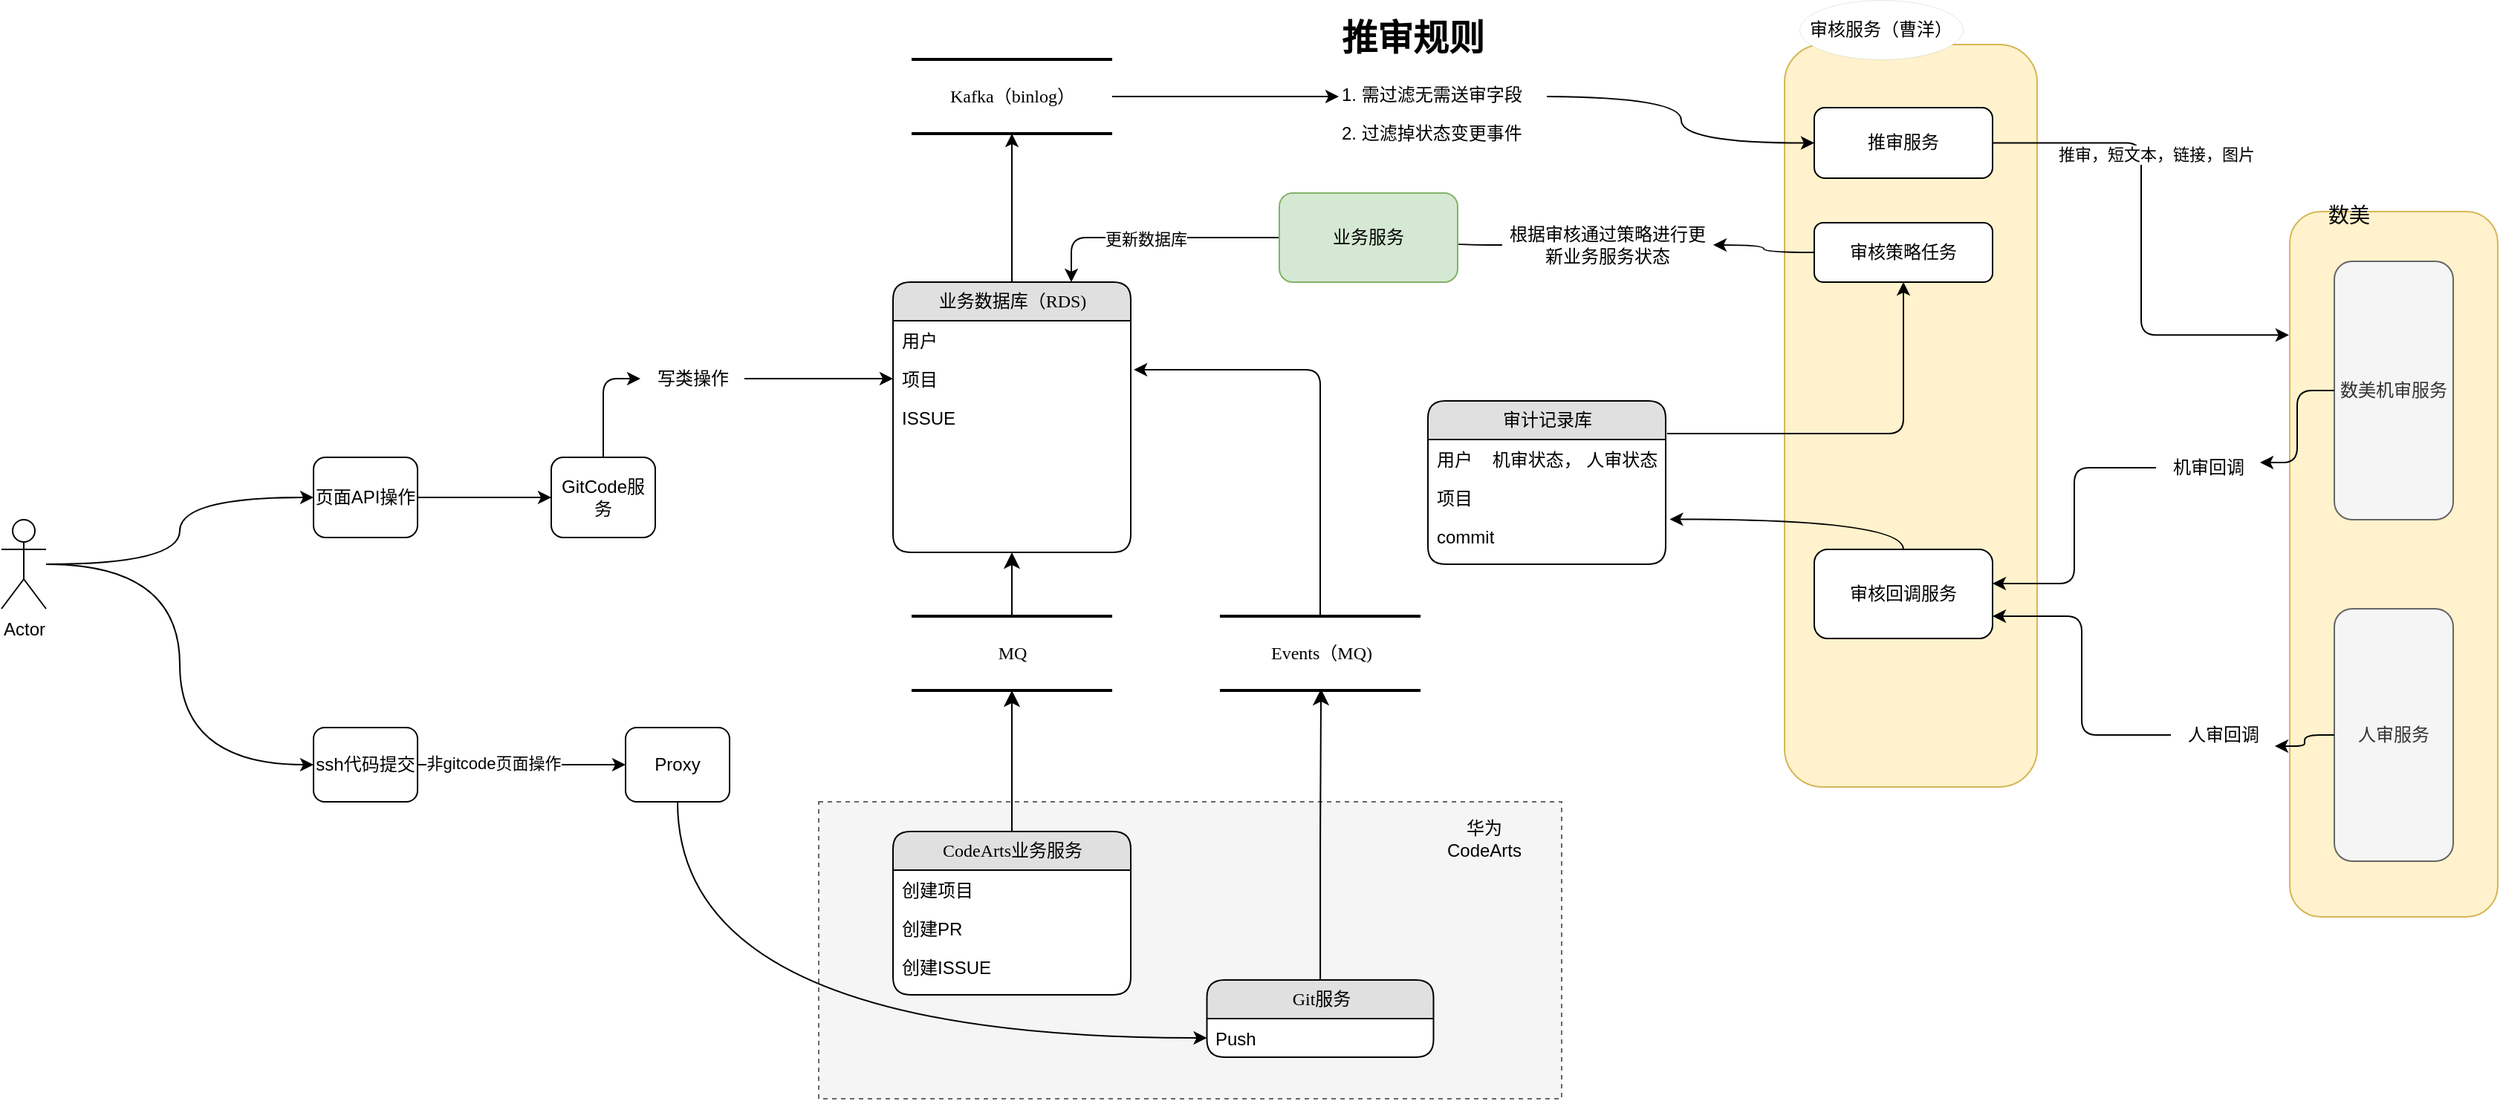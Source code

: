 <mxfile version="24.7.7">
  <diagram name="Page-1" id="5d7acffa-a066-3a61-03fe-96351882024d">
    <mxGraphModel dx="3540" dy="1416" grid="1" gridSize="10" guides="1" tooltips="1" connect="1" arrows="1" fold="1" page="1" pageScale="1" pageWidth="1100" pageHeight="850" background="#ffffff" math="0" shadow="0">
      <root>
        <mxCell id="0" />
        <mxCell id="1" parent="0" />
        <mxCell id="vtATLOSWXIryipIcziMr-9" value="" style="rounded=1;whiteSpace=wrap;html=1;fillColor=#fff2cc;strokeColor=#d6b656;" vertex="1" parent="1">
          <mxGeometry x="1010" y="40" width="170" height="500" as="geometry" />
        </mxCell>
        <mxCell id="imnt6nDGJXxiNWujyOB6-51" value="" style="rounded=0;whiteSpace=wrap;html=1;fillColor=#f5f5f5;fontColor=#333333;strokeColor=#666666;dashed=1;" parent="1" vertex="1">
          <mxGeometry x="360" y="550" width="500" height="200" as="geometry" />
        </mxCell>
        <mxCell id="imnt6nDGJXxiNWujyOB6-49" value="" style="rounded=1;whiteSpace=wrap;html=1;fillColor=#fff2cc;strokeColor=#d6b656;" parent="1" vertex="1">
          <mxGeometry x="1350" y="152.5" width="140" height="475" as="geometry" />
        </mxCell>
        <mxCell id="2debaab0fafb2da2-10" value="MQ" style="html=1;rounded=0;shadow=0;comic=0;labelBackgroundColor=none;strokeWidth=2;fontFamily=Verdana;fontSize=12;align=center;shape=mxgraph.ios7ui.horLines;" parent="1" vertex="1">
          <mxGeometry x="422.5" y="425" width="135" height="50" as="geometry" />
        </mxCell>
        <mxCell id="imnt6nDGJXxiNWujyOB6-6" style="edgeStyle=orthogonalEdgeStyle;rounded=0;orthogonalLoop=1;jettySize=auto;html=1;" parent="1" source="21ea969265ad0168-14" edge="1" target="imnt6nDGJXxiNWujyOB6-7">
          <mxGeometry relative="1" as="geometry">
            <mxPoint x="490" y="200" as="targetPoint" />
          </mxGeometry>
        </mxCell>
        <mxCell id="21ea969265ad0168-14" value="业务数据库（RDS)" style="swimlane;html=1;fontStyle=0;childLayout=stackLayout;horizontal=1;startSize=26;fillColor=#e0e0e0;horizontalStack=0;resizeParent=1;resizeLast=0;collapsible=1;marginBottom=0;swimlaneFillColor=#ffffff;align=center;rounded=1;shadow=0;comic=0;labelBackgroundColor=none;strokeWidth=1;fontFamily=Verdana;fontSize=12" parent="1" vertex="1">
          <mxGeometry x="410" y="200" width="160" height="182" as="geometry" />
        </mxCell>
        <mxCell id="21ea969265ad0168-15" value="用户" style="text;html=1;strokeColor=none;fillColor=none;spacingLeft=4;spacingRight=4;whiteSpace=wrap;overflow=hidden;rotatable=0;points=[[0,0.5],[1,0.5]];portConstraint=eastwest;" parent="21ea969265ad0168-14" vertex="1">
          <mxGeometry y="26" width="160" height="26" as="geometry" />
        </mxCell>
        <mxCell id="21ea969265ad0168-16" value="项目" style="text;html=1;strokeColor=none;fillColor=none;spacingLeft=4;spacingRight=4;whiteSpace=wrap;overflow=hidden;rotatable=0;points=[[0,0.5],[1,0.5]];portConstraint=eastwest;" parent="21ea969265ad0168-14" vertex="1">
          <mxGeometry y="52" width="160" height="26" as="geometry" />
        </mxCell>
        <mxCell id="21ea969265ad0168-17" value="ISSUE" style="text;html=1;strokeColor=none;fillColor=none;spacingLeft=4;spacingRight=4;whiteSpace=wrap;overflow=hidden;rotatable=0;points=[[0,0.5],[1,0.5]];portConstraint=eastwest;" parent="21ea969265ad0168-14" vertex="1">
          <mxGeometry y="78" width="160" height="26" as="geometry" />
        </mxCell>
        <mxCell id="vtATLOSWXIryipIcziMr-21" style="text;html=1;strokeColor=none;fillColor=none;spacingLeft=4;spacingRight=4;whiteSpace=wrap;overflow=hidden;rotatable=0;points=[[0,0.5],[1,0.5]];portConstraint=eastwest;" vertex="1" parent="21ea969265ad0168-14">
          <mxGeometry y="104" width="160" height="26" as="geometry" />
        </mxCell>
        <mxCell id="vtATLOSWXIryipIcziMr-22" style="text;html=1;strokeColor=none;fillColor=none;spacingLeft=4;spacingRight=4;whiteSpace=wrap;overflow=hidden;rotatable=0;points=[[0,0.5],[1,0.5]];portConstraint=eastwest;" vertex="1" parent="21ea969265ad0168-14">
          <mxGeometry y="130" width="160" height="26" as="geometry" />
        </mxCell>
        <mxCell id="vtATLOSWXIryipIcziMr-23" style="text;html=1;strokeColor=none;fillColor=none;spacingLeft=4;spacingRight=4;whiteSpace=wrap;overflow=hidden;rotatable=0;points=[[0,0.5],[1,0.5]];portConstraint=eastwest;" vertex="1" parent="21ea969265ad0168-14">
          <mxGeometry y="156" width="160" height="26" as="geometry" />
        </mxCell>
        <mxCell id="21ea969265ad0168-18" value="CodeArts业务服务" style="swimlane;html=1;fontStyle=0;childLayout=stackLayout;horizontal=1;startSize=26;fillColor=#e0e0e0;horizontalStack=0;resizeParent=1;resizeLast=0;collapsible=1;marginBottom=0;swimlaneFillColor=#ffffff;align=center;rounded=1;shadow=0;comic=0;labelBackgroundColor=none;strokeWidth=1;fontFamily=Verdana;fontSize=12" parent="1" vertex="1">
          <mxGeometry x="410" y="570" width="160" height="110" as="geometry" />
        </mxCell>
        <mxCell id="21ea969265ad0168-20" value="创建项目" style="text;html=1;strokeColor=none;fillColor=none;spacingLeft=4;spacingRight=4;whiteSpace=wrap;overflow=hidden;rotatable=0;points=[[0,0.5],[1,0.5]];portConstraint=eastwest;" parent="21ea969265ad0168-18" vertex="1">
          <mxGeometry y="26" width="160" height="26" as="geometry" />
        </mxCell>
        <mxCell id="21ea969265ad0168-51" value="创建PR" style="text;html=1;strokeColor=none;fillColor=none;spacingLeft=4;spacingRight=4;whiteSpace=wrap;overflow=hidden;rotatable=0;points=[[0,0.5],[1,0.5]];portConstraint=eastwest;" parent="21ea969265ad0168-18" vertex="1">
          <mxGeometry y="52" width="160" height="26" as="geometry" />
        </mxCell>
        <mxCell id="21ea969265ad0168-21" value="创建ISSUE" style="text;html=1;strokeColor=none;fillColor=none;spacingLeft=4;spacingRight=4;whiteSpace=wrap;overflow=hidden;rotatable=0;points=[[0,0.5],[1,0.5]];portConstraint=eastwest;" parent="21ea969265ad0168-18" vertex="1">
          <mxGeometry y="78" width="160" height="26" as="geometry" />
        </mxCell>
        <mxCell id="21ea969265ad0168-26" value="Git服务" style="swimlane;html=1;fontStyle=0;childLayout=stackLayout;horizontal=1;startSize=26;fillColor=#e0e0e0;horizontalStack=0;resizeParent=1;resizeLast=0;collapsible=1;marginBottom=0;swimlaneFillColor=#ffffff;align=center;rounded=1;shadow=0;comic=0;labelBackgroundColor=none;strokeWidth=1;fontFamily=Verdana;fontSize=12" parent="1" vertex="1">
          <mxGeometry x="621.25" y="670" width="152.5" height="52" as="geometry" />
        </mxCell>
        <mxCell id="21ea969265ad0168-27" value="Push" style="text;html=1;strokeColor=none;fillColor=none;spacingLeft=4;spacingRight=4;whiteSpace=wrap;overflow=hidden;rotatable=0;points=[[0,0.5],[1,0.5]];portConstraint=eastwest;" parent="21ea969265ad0168-26" vertex="1">
          <mxGeometry y="26" width="152.5" height="26" as="geometry" />
        </mxCell>
        <mxCell id="21ea969265ad0168-30" value="Events（MQ)" style="html=1;rounded=0;shadow=0;comic=0;labelBackgroundColor=none;strokeWidth=2;fontFamily=Verdana;fontSize=12;align=center;shape=mxgraph.ios7ui.horLines;" parent="1" vertex="1">
          <mxGeometry x="630" y="425" width="135" height="50" as="geometry" />
        </mxCell>
        <mxCell id="21ea969265ad0168-31" style="edgeStyle=none;html=1;labelBackgroundColor=none;startFill=0;startSize=8;endFill=1;endSize=8;fontFamily=Verdana;fontSize=12;" parent="1" source="21ea969265ad0168-18" target="2debaab0fafb2da2-10" edge="1">
          <mxGeometry relative="1" as="geometry" />
        </mxCell>
        <mxCell id="21ea969265ad0168-32" style="edgeStyle=none;html=1;labelBackgroundColor=none;startFill=0;startSize=8;endFill=1;endSize=8;fontFamily=Verdana;fontSize=12;" parent="1" source="2debaab0fafb2da2-10" target="21ea969265ad0168-14" edge="1">
          <mxGeometry relative="1" as="geometry" />
        </mxCell>
        <mxCell id="21ea969265ad0168-37" style="edgeStyle=orthogonalEdgeStyle;html=1;labelBackgroundColor=none;startFill=0;startSize=8;endFill=1;endSize=8;fontFamily=Verdana;fontSize=12;entryX=0.504;entryY=0.98;entryDx=0;entryDy=0;entryPerimeter=0;" parent="1" source="21ea969265ad0168-26" target="21ea969265ad0168-30" edge="1">
          <mxGeometry relative="1" as="geometry" />
        </mxCell>
        <mxCell id="imnt6nDGJXxiNWujyOB6-5" style="edgeStyle=orthogonalEdgeStyle;rounded=1;orthogonalLoop=1;jettySize=auto;html=1;entryX=1.013;entryY=0.269;entryDx=0;entryDy=0;entryPerimeter=0;curved=0;" parent="1" source="21ea969265ad0168-30" target="21ea969265ad0168-16" edge="1">
          <mxGeometry relative="1" as="geometry" />
        </mxCell>
        <mxCell id="imnt6nDGJXxiNWujyOB6-7" value="Kafka（binlog）" style="html=1;rounded=0;shadow=0;comic=0;labelBackgroundColor=none;strokeWidth=2;fontFamily=Verdana;fontSize=12;align=center;shape=mxgraph.ios7ui.horLines;" parent="1" vertex="1">
          <mxGeometry x="422.5" y="50" width="135" height="50" as="geometry" />
        </mxCell>
        <mxCell id="imnt6nDGJXxiNWujyOB6-9" style="edgeStyle=orthogonalEdgeStyle;rounded=0;orthogonalLoop=1;jettySize=auto;html=1;entryX=0;entryY=0.5;entryDx=0;entryDy=0;curved=1;" parent="1" target="vtATLOSWXIryipIcziMr-1" edge="1">
          <mxGeometry relative="1" as="geometry">
            <mxPoint x="850" y="75.059" as="sourcePoint" />
            <mxPoint x="793.04" y="141.94" as="targetPoint" />
          </mxGeometry>
        </mxCell>
        <mxCell id="imnt6nDGJXxiNWujyOB6-13" value="" style="edgeStyle=orthogonalEdgeStyle;rounded=0;orthogonalLoop=1;jettySize=auto;html=1;entryX=0;entryY=0.5;entryDx=0;entryDy=0;elbow=vertical;curved=1;" parent="1" source="imnt6nDGJXxiNWujyOB6-10" target="imnt6nDGJXxiNWujyOB6-11" edge="1">
          <mxGeometry relative="1" as="geometry" />
        </mxCell>
        <mxCell id="imnt6nDGJXxiNWujyOB6-14" style="edgeStyle=orthogonalEdgeStyle;rounded=0;orthogonalLoop=1;jettySize=auto;html=1;entryX=0;entryY=0.5;entryDx=0;entryDy=0;curved=1;" parent="1" source="imnt6nDGJXxiNWujyOB6-10" target="imnt6nDGJXxiNWujyOB6-12" edge="1">
          <mxGeometry relative="1" as="geometry" />
        </mxCell>
        <mxCell id="imnt6nDGJXxiNWujyOB6-10" value="Actor" style="shape=umlActor;verticalLabelPosition=bottom;verticalAlign=top;html=1;outlineConnect=0;" parent="1" vertex="1">
          <mxGeometry x="-190" y="360" width="30" height="60" as="geometry" />
        </mxCell>
        <mxCell id="imnt6nDGJXxiNWujyOB6-22" style="edgeStyle=orthogonalEdgeStyle;rounded=0;orthogonalLoop=1;jettySize=auto;html=1;entryX=0;entryY=0.5;entryDx=0;entryDy=0;" parent="1" source="imnt6nDGJXxiNWujyOB6-11" target="imnt6nDGJXxiNWujyOB6-21" edge="1">
          <mxGeometry relative="1" as="geometry" />
        </mxCell>
        <mxCell id="imnt6nDGJXxiNWujyOB6-11" value="页面API操作" style="rounded=1;whiteSpace=wrap;html=1;" parent="1" vertex="1">
          <mxGeometry x="20" y="318" width="70" height="54" as="geometry" />
        </mxCell>
        <mxCell id="imnt6nDGJXxiNWujyOB6-16" style="edgeStyle=orthogonalEdgeStyle;rounded=0;orthogonalLoop=1;jettySize=auto;html=1;entryX=0;entryY=0.5;entryDx=0;entryDy=0;" parent="1" source="imnt6nDGJXxiNWujyOB6-12" target="imnt6nDGJXxiNWujyOB6-15" edge="1">
          <mxGeometry relative="1" as="geometry" />
        </mxCell>
        <mxCell id="vtATLOSWXIryipIcziMr-35" value="非gitcode页面操作" style="edgeLabel;html=1;align=center;verticalAlign=middle;resizable=0;points=[];" vertex="1" connectable="0" parent="imnt6nDGJXxiNWujyOB6-16">
          <mxGeometry x="-0.276" y="1" relative="1" as="geometry">
            <mxPoint as="offset" />
          </mxGeometry>
        </mxCell>
        <mxCell id="imnt6nDGJXxiNWujyOB6-12" value="ssh代码提交" style="rounded=1;whiteSpace=wrap;html=1;" parent="1" vertex="1">
          <mxGeometry x="20" y="500" width="70" height="50" as="geometry" />
        </mxCell>
        <mxCell id="vtATLOSWXIryipIcziMr-36" style="edgeStyle=orthogonalEdgeStyle;rounded=0;orthogonalLoop=1;jettySize=auto;html=1;curved=1;" edge="1" parent="1" source="imnt6nDGJXxiNWujyOB6-15" target="21ea969265ad0168-27">
          <mxGeometry relative="1" as="geometry" />
        </mxCell>
        <mxCell id="imnt6nDGJXxiNWujyOB6-15" value="Proxy" style="rounded=1;whiteSpace=wrap;html=1;" parent="1" vertex="1">
          <mxGeometry x="230" y="500" width="70" height="50" as="geometry" />
        </mxCell>
        <mxCell id="imnt6nDGJXxiNWujyOB6-23" style="edgeStyle=orthogonalEdgeStyle;rounded=1;orthogonalLoop=1;jettySize=auto;html=1;entryX=0;entryY=0.5;entryDx=0;entryDy=0;curved=0;" parent="1" source="vtATLOSWXIryipIcziMr-32" target="21ea969265ad0168-16" edge="1">
          <mxGeometry relative="1" as="geometry" />
        </mxCell>
        <mxCell id="imnt6nDGJXxiNWujyOB6-21" value="GitCode服务" style="rounded=1;whiteSpace=wrap;html=1;" parent="1" vertex="1">
          <mxGeometry x="180" y="318" width="70" height="54" as="geometry" />
        </mxCell>
        <mxCell id="imnt6nDGJXxiNWujyOB6-31" value="数美机审服务" style="rounded=1;whiteSpace=wrap;html=1;fillColor=#f5f5f5;fontColor=#333333;strokeColor=#666666;" parent="1" vertex="1">
          <mxGeometry x="1380" y="186" width="80" height="174" as="geometry" />
        </mxCell>
        <mxCell id="imnt6nDGJXxiNWujyOB6-32" style="edgeStyle=orthogonalEdgeStyle;rounded=1;orthogonalLoop=1;jettySize=auto;html=1;curved=0;entryX=-0.004;entryY=0.175;entryDx=0;entryDy=0;entryPerimeter=0;exitX=1;exitY=0.5;exitDx=0;exitDy=0;" parent="1" source="vtATLOSWXIryipIcziMr-1" target="imnt6nDGJXxiNWujyOB6-49" edge="1">
          <mxGeometry relative="1" as="geometry">
            <mxPoint x="950" y="215" as="sourcePoint" />
          </mxGeometry>
        </mxCell>
        <mxCell id="vtATLOSWXIryipIcziMr-29" value="推审，短文本，链接，图片" style="edgeLabel;html=1;align=center;verticalAlign=middle;resizable=0;points=[];" vertex="1" connectable="0" parent="imnt6nDGJXxiNWujyOB6-32">
          <mxGeometry x="-0.343" y="-2" relative="1" as="geometry">
            <mxPoint x="12" y="-1" as="offset" />
          </mxGeometry>
        </mxCell>
        <mxCell id="vtATLOSWXIryipIcziMr-2" style="edgeStyle=orthogonalEdgeStyle;rounded=1;orthogonalLoop=1;jettySize=auto;html=1;entryX=0.5;entryY=1;entryDx=0;entryDy=0;exitX=1.006;exitY=-0.154;exitDx=0;exitDy=0;exitPerimeter=0;curved=0;" edge="1" parent="1" source="imnt6nDGJXxiNWujyOB6-34" target="imnt6nDGJXxiNWujyOB6-42">
          <mxGeometry relative="1" as="geometry" />
        </mxCell>
        <mxCell id="imnt6nDGJXxiNWujyOB6-33" value="审计记录库" style="swimlane;html=1;fontStyle=0;childLayout=stackLayout;horizontal=1;startSize=26;fillColor=#e0e0e0;horizontalStack=0;resizeParent=1;resizeLast=0;collapsible=1;marginBottom=0;swimlaneFillColor=#ffffff;align=center;rounded=1;shadow=0;comic=0;labelBackgroundColor=none;strokeWidth=1;fontFamily=Verdana;fontSize=12" parent="1" vertex="1">
          <mxGeometry x="770" y="280" width="160" height="110" as="geometry" />
        </mxCell>
        <mxCell id="imnt6nDGJXxiNWujyOB6-34" value="用户&amp;nbsp; &amp;nbsp; 机审状态， 人审状态" style="text;html=1;strokeColor=none;fillColor=none;spacingLeft=4;spacingRight=4;whiteSpace=wrap;overflow=hidden;rotatable=0;points=[[0,0.5],[1,0.5]];portConstraint=eastwest;" parent="imnt6nDGJXxiNWujyOB6-33" vertex="1">
          <mxGeometry y="26" width="160" height="26" as="geometry" />
        </mxCell>
        <mxCell id="imnt6nDGJXxiNWujyOB6-35" value="项目" style="text;html=1;strokeColor=none;fillColor=none;spacingLeft=4;spacingRight=4;whiteSpace=wrap;overflow=hidden;rotatable=0;points=[[0,0.5],[1,0.5]];portConstraint=eastwest;" parent="imnt6nDGJXxiNWujyOB6-33" vertex="1">
          <mxGeometry y="52" width="160" height="26" as="geometry" />
        </mxCell>
        <mxCell id="imnt6nDGJXxiNWujyOB6-36" value="commit" style="text;html=1;strokeColor=none;fillColor=none;spacingLeft=4;spacingRight=4;whiteSpace=wrap;overflow=hidden;rotatable=0;points=[[0,0.5],[1,0.5]];portConstraint=eastwest;" parent="imnt6nDGJXxiNWujyOB6-33" vertex="1">
          <mxGeometry y="78" width="160" height="32" as="geometry" />
        </mxCell>
        <mxCell id="vtATLOSWXIryipIcziMr-16" style="edgeStyle=orthogonalEdgeStyle;rounded=0;orthogonalLoop=1;jettySize=auto;html=1;curved=1;" edge="1" parent="1" source="vtATLOSWXIryipIcziMr-25">
          <mxGeometry relative="1" as="geometry">
            <mxPoint x="740.0" y="170" as="targetPoint" />
          </mxGeometry>
        </mxCell>
        <mxCell id="imnt6nDGJXxiNWujyOB6-42" value="审核策略任务" style="rounded=1;whiteSpace=wrap;html=1;" parent="1" vertex="1">
          <mxGeometry x="1030" y="160" width="120" height="40" as="geometry" />
        </mxCell>
        <mxCell id="vtATLOSWXIryipIcziMr-7" style="edgeStyle=orthogonalEdgeStyle;rounded=1;orthogonalLoop=1;jettySize=auto;html=1;entryX=1;entryY=0.75;entryDx=0;entryDy=0;curved=0;" edge="1" parent="1" source="vtATLOSWXIryipIcziMr-19" target="vtATLOSWXIryipIcziMr-5">
          <mxGeometry relative="1" as="geometry" />
        </mxCell>
        <mxCell id="imnt6nDGJXxiNWujyOB6-45" value="人审服务" style="rounded=1;whiteSpace=wrap;html=1;fillColor=#f5f5f5;fontColor=#333333;strokeColor=#666666;" parent="1" vertex="1">
          <mxGeometry x="1380" y="420" width="80" height="170" as="geometry" />
        </mxCell>
        <mxCell id="vtATLOSWXIryipIcziMr-1" value="推审服务" style="rounded=1;whiteSpace=wrap;html=1;" vertex="1" parent="1">
          <mxGeometry x="1030" y="82.5" width="120" height="47.5" as="geometry" />
        </mxCell>
        <mxCell id="vtATLOSWXIryipIcziMr-14" style="edgeStyle=orthogonalEdgeStyle;rounded=0;orthogonalLoop=1;jettySize=auto;html=1;curved=1;entryX=1.017;entryY=1.065;entryDx=0;entryDy=0;entryPerimeter=0;" edge="1" parent="1" source="vtATLOSWXIryipIcziMr-5" target="imnt6nDGJXxiNWujyOB6-35">
          <mxGeometry relative="1" as="geometry" />
        </mxCell>
        <mxCell id="vtATLOSWXIryipIcziMr-5" value="审核回调服务" style="rounded=1;whiteSpace=wrap;html=1;" vertex="1" parent="1">
          <mxGeometry x="1030" y="380" width="120" height="60" as="geometry" />
        </mxCell>
        <mxCell id="vtATLOSWXIryipIcziMr-8" style="edgeStyle=orthogonalEdgeStyle;rounded=1;orthogonalLoop=1;jettySize=auto;html=1;entryX=1;entryY=0.383;entryDx=0;entryDy=0;entryPerimeter=0;curved=0;" edge="1" parent="1" source="imnt6nDGJXxiNWujyOB6-48" target="vtATLOSWXIryipIcziMr-5">
          <mxGeometry relative="1" as="geometry" />
        </mxCell>
        <mxCell id="vtATLOSWXIryipIcziMr-13" value="&lt;font face=&quot;Comic Sans MS&quot;&gt;审核服务（曹洋）&lt;/font&gt;" style="ellipse;whiteSpace=wrap;html=1;align=center;container=1;recursiveResize=0;treeFolding=1;strokeWidth=0;dashed=1;" vertex="1" parent="1">
          <mxGeometry x="1020" y="10" width="110" height="40" as="geometry" />
        </mxCell>
        <mxCell id="vtATLOSWXIryipIcziMr-17" style="edgeStyle=orthogonalEdgeStyle;rounded=1;orthogonalLoop=1;jettySize=auto;html=1;entryX=0.75;entryY=0;entryDx=0;entryDy=0;curved=0;" edge="1" parent="1" source="vtATLOSWXIryipIcziMr-15" target="21ea969265ad0168-14">
          <mxGeometry relative="1" as="geometry" />
        </mxCell>
        <mxCell id="vtATLOSWXIryipIcziMr-30" value="更新数据库" style="edgeLabel;html=1;align=center;verticalAlign=middle;resizable=0;points=[];" vertex="1" connectable="0" parent="vtATLOSWXIryipIcziMr-17">
          <mxGeometry x="0.066" y="1" relative="1" as="geometry">
            <mxPoint as="offset" />
          </mxGeometry>
        </mxCell>
        <mxCell id="vtATLOSWXIryipIcziMr-15" value="业务服务" style="rounded=1;whiteSpace=wrap;html=1;fillColor=#d5e8d4;strokeColor=#82b366;" vertex="1" parent="1">
          <mxGeometry x="670" y="140" width="120" height="60" as="geometry" />
        </mxCell>
        <mxCell id="vtATLOSWXIryipIcziMr-18" value="" style="edgeStyle=orthogonalEdgeStyle;rounded=1;orthogonalLoop=1;jettySize=auto;html=1;entryX=1;entryY=0.383;entryDx=0;entryDy=0;entryPerimeter=0;curved=0;" edge="1" parent="1" source="imnt6nDGJXxiNWujyOB6-31" target="imnt6nDGJXxiNWujyOB6-48">
          <mxGeometry relative="1" as="geometry">
            <mxPoint x="1380" y="273" as="sourcePoint" />
            <mxPoint x="1150" y="403" as="targetPoint" />
          </mxGeometry>
        </mxCell>
        <mxCell id="imnt6nDGJXxiNWujyOB6-48" value="机审回调" style="text;html=1;align=center;verticalAlign=middle;resizable=0;points=[];autosize=1;strokeColor=none;fillColor=none;" parent="1" vertex="1">
          <mxGeometry x="1260" y="310" width="70" height="30" as="geometry" />
        </mxCell>
        <mxCell id="vtATLOSWXIryipIcziMr-20" value="" style="edgeStyle=orthogonalEdgeStyle;rounded=1;orthogonalLoop=1;jettySize=auto;html=1;entryX=1;entryY=0.75;entryDx=0;entryDy=0;curved=0;" edge="1" parent="1" source="imnt6nDGJXxiNWujyOB6-45" target="vtATLOSWXIryipIcziMr-19">
          <mxGeometry relative="1" as="geometry">
            <mxPoint x="1380" y="505" as="sourcePoint" />
            <mxPoint x="1150" y="425" as="targetPoint" />
          </mxGeometry>
        </mxCell>
        <mxCell id="vtATLOSWXIryipIcziMr-19" value="人审回调" style="text;html=1;align=center;verticalAlign=middle;resizable=0;points=[];autosize=1;strokeColor=none;fillColor=none;" vertex="1" parent="1">
          <mxGeometry x="1270" y="490" width="70" height="30" as="geometry" />
        </mxCell>
        <mxCell id="vtATLOSWXIryipIcziMr-24" value="华为CodeArts" style="text;html=1;align=center;verticalAlign=middle;whiteSpace=wrap;rounded=0;" vertex="1" parent="1">
          <mxGeometry x="777.5" y="560" width="60" height="30" as="geometry" />
        </mxCell>
        <mxCell id="vtATLOSWXIryipIcziMr-27" value="" style="edgeStyle=orthogonalEdgeStyle;rounded=0;orthogonalLoop=1;jettySize=auto;html=1;entryX=0;entryY=0.5;entryDx=0;entryDy=0;curved=1;" edge="1" parent="1" source="imnt6nDGJXxiNWujyOB6-7">
          <mxGeometry relative="1" as="geometry">
            <mxPoint x="558" y="75" as="sourcePoint" />
            <mxPoint x="710" y="75" as="targetPoint" />
          </mxGeometry>
        </mxCell>
        <mxCell id="vtATLOSWXIryipIcziMr-28" value="" style="edgeStyle=orthogonalEdgeStyle;rounded=0;orthogonalLoop=1;jettySize=auto;html=1;curved=1;" edge="1" parent="1" source="imnt6nDGJXxiNWujyOB6-42" target="vtATLOSWXIryipIcziMr-25">
          <mxGeometry relative="1" as="geometry">
            <mxPoint x="740.0" y="170" as="targetPoint" />
            <mxPoint x="1030" y="190" as="sourcePoint" />
          </mxGeometry>
        </mxCell>
        <mxCell id="vtATLOSWXIryipIcziMr-25" value="根据审核通过策略进行更新业务服务状态" style="text;html=1;align=center;verticalAlign=middle;whiteSpace=wrap;rounded=0;" vertex="1" parent="1">
          <mxGeometry x="820" y="160" width="142" height="30" as="geometry" />
        </mxCell>
        <mxCell id="vtATLOSWXIryipIcziMr-31" value="&lt;h1 style=&quot;margin-top: 0px;&quot;&gt;推审规则&lt;/h1&gt;&lt;p&gt;1. 需过滤无需送审字段&lt;/p&gt;&lt;p&gt;2. 过滤掉状态变更事件&lt;/p&gt;" style="text;html=1;whiteSpace=wrap;overflow=hidden;rounded=0;" vertex="1" parent="1">
          <mxGeometry x="710" y="15" width="180" height="120" as="geometry" />
        </mxCell>
        <mxCell id="vtATLOSWXIryipIcziMr-33" value="" style="edgeStyle=orthogonalEdgeStyle;rounded=1;orthogonalLoop=1;jettySize=auto;html=1;entryX=0;entryY=0.5;entryDx=0;entryDy=0;curved=0;" edge="1" parent="1" source="imnt6nDGJXxiNWujyOB6-21" target="vtATLOSWXIryipIcziMr-32">
          <mxGeometry relative="1" as="geometry">
            <mxPoint x="225" y="318" as="sourcePoint" />
            <mxPoint x="410" y="265" as="targetPoint" />
          </mxGeometry>
        </mxCell>
        <mxCell id="vtATLOSWXIryipIcziMr-32" value="写类操作" style="text;html=1;align=center;verticalAlign=middle;resizable=0;points=[];autosize=1;strokeColor=none;fillColor=none;" vertex="1" parent="1">
          <mxGeometry x="240" y="250" width="70" height="30" as="geometry" />
        </mxCell>
        <mxCell id="vtATLOSWXIryipIcziMr-37" value="数美" style="text;html=1;align=center;verticalAlign=middle;whiteSpace=wrap;rounded=0;fontSize=14;" vertex="1" parent="1">
          <mxGeometry x="1360" y="140" width="60" height="30" as="geometry" />
        </mxCell>
      </root>
    </mxGraphModel>
  </diagram>
</mxfile>
